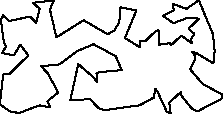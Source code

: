 unitsize(0.001cm);
// 22749
draw((3477,949)--(3393,782));
draw((3393,782)--(3613,523));
draw((3613,523)--(3972,329));
draw((3972,329)--(3941,258));
draw((3941,258)--(3527,41));
draw((3527,41)--(3431,78));
draw((3431,78)--(3232,324));
draw((3232,324)--(3230,380));
draw((3230,380)--(3019,189));
draw((3019,189)--(3035,152));
draw((3035,152)--(3048,1));
draw((3048,1)--(2977,39));
draw((2977,39)--(2823,376));
draw((2823,376)--(2779,435));
draw((2779,435)--(2753,283));
draw((2753,283)--(2502,146));
draw((2502,146)--(1878,59));
draw((1878,59)--(1782,93));
draw((1782,93)--(1628,253));
draw((1628,253)--(1280,237));
draw((1280,237)--(1419,872));
draw((1419,872)--(1668,658));
draw((1668,658)--(1754,559));
draw((1754,559)--(1741,712));
draw((1741,712)--(1806,733));
draw((1806,733)--(2186,766));
draw((2186,766)--(2081,1011));
draw((2081,1011)--(1689,1223));
draw((1689,1223)--(1398,1100));
draw((1398,1100)--(1086,868));
draw((1086,868)--(765,833));
draw((765,833)--(878,715));
draw((878,715)--(1067,371));
draw((1067,371)--(876,220));
draw((876,220)--(923,108));
draw((923,108)--(741,146));
draw((741,146)--(640,110));
draw((640,110)--(374,9));
draw((374,9)--(217,38));
draw((217,38)--(48,154));
draw((48,154)--(48,267));
draw((48,267)--(96,691));
draw((96,691)--(201,693));
draw((201,693)--(382,872));
draw((382,872)--(538,1023));
draw((538,1023)--(397,1217));
draw((397,1217)--(285,1029));
draw((285,1029)--(78,1066));
draw((78,1066)--(144,1185));
draw((144,1185)--(106,1267));
draw((106,1267)--(53,1657));
draw((53,1657)--(91,1732));
draw((91,1732)--(198,1632));
draw((198,1632)--(571,1711));
draw((571,1711)--(678,1599));
draw((678,1599)--(739,1850));
draw((739,1850)--(618,1953));
draw((618,1953)--(989,1997));
draw((989,1997)--(920,1835));
draw((920,1835)--(958,1670));
draw((958,1670)--(1034,1344));
draw((1034,1344)--(1513,1646));
draw((1513,1646)--(1937,1400));
draw((1937,1400)--(2053,1461));
draw((2053,1461)--(2143,1611));
draw((2143,1611)--(2164,1874));
draw((2164,1874)--(2445,1820));
draw((2445,1820)--(2243,1332));
draw((2243,1332)--(2503,1172));
draw((2503,1172)--(2502,1274));
draw((2502,1274)--(2609,1286));
draw((2609,1286)--(2643,1320));
draw((2643,1320)--(2790,1457));
draw((2790,1457)--(2835,1472));
draw((2835,1472)--(2849,1214));
draw((2849,1214)--(3029,1242));
draw((3029,1242)--(3061,1211));
draw((3061,1211)--(3239,1376));
draw((3239,1376)--(3423,1241));
draw((3423,1241)--(3404,1307));
draw((3404,1307)--(3468,1404));
draw((3468,1404)--(3364,1498));
draw((3364,1498)--(3551,1673));
draw((3551,1673)--(3359,1693));
draw((3359,1693)--(3098,1594));
draw((3098,1594)--(2916,1724));
draw((2916,1724)--(3105,1823));
draw((3105,1823)--(3083,1938));
draw((3083,1938)--(3104,1931));
draw((3104,1931)--(3326,1846));
draw((3326,1846)--(3548,1999));
draw((3548,1999)--(3646,1758));
draw((3646,1758)--(3702,1624));
draw((3702,1624)--(3796,1401));
draw((3796,1401)--(3825,1101));
draw((3825,1101)--(3803,886));
draw((3803,886)--(3502,1067));
draw((3502,1067)--(3430,1088));
draw((3430,1088)--(3479,1023));
draw((3479,1023)--(3477,949));
